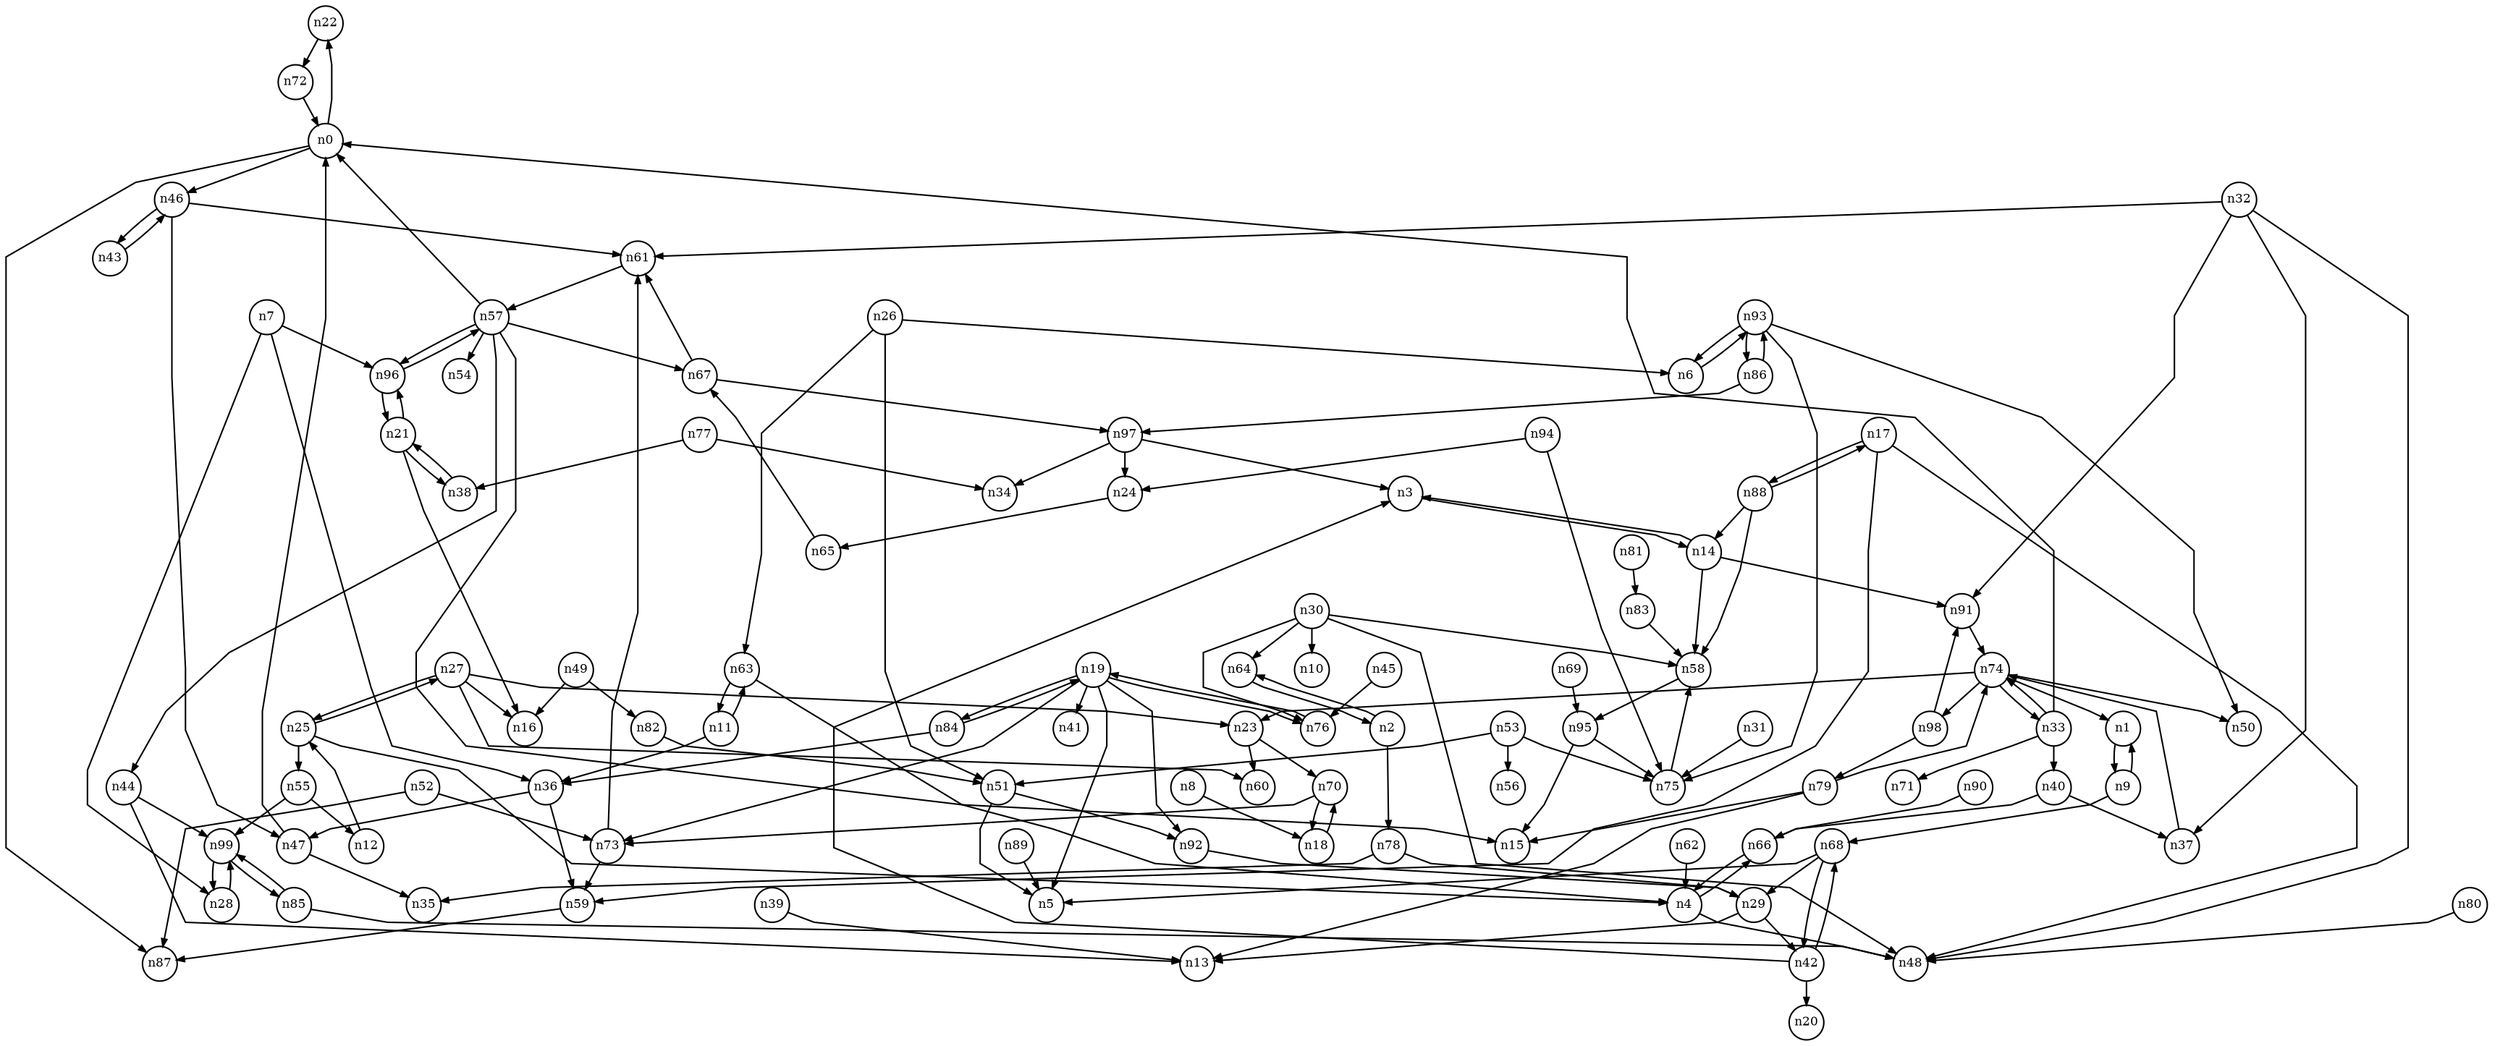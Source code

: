 digraph G{
splines=polyline;
ranksep=0.22;
nodesep=0.22;
nodesize=0.32;
fontsize=8
edge [arrowsize=0.5]
node [fontsize=8 shape=circle width=0.32 fixedsize=shape];

n22 -> n72
n0 -> n22
n0 -> n46
n0 -> n87
n46 -> n43
n46 -> n47
n46 -> n61
n64 -> n2
n2 -> n64
n2 -> n78
n78 -> n29
n78 -> n35
n4 -> n48
n4 -> n66
n66 -> n4
n28 -> n99
n7 -> n28
n7 -> n36
n7 -> n96
n36 -> n47
n36 -> n59
n96 -> n21
n96 -> n57
n18 -> n70
n8 -> n18
n1 -> n9
n9 -> n1
n9 -> n68
n68 -> n5
n68 -> n29
n68 -> n42
n11 -> n36
n11 -> n63
n63 -> n4
n63 -> n11
n25 -> n4
n25 -> n55
n25 -> n27
n12 -> n25
n3 -> n14
n14 -> n3
n14 -> n58
n14 -> n91
n58 -> n95
n91 -> n74
n17 -> n48
n17 -> n59
n17 -> n88
n59 -> n87
n19 -> n5
n19 -> n41
n19 -> n73
n19 -> n76
n19 -> n84
n19 -> n92
n73 -> n59
n73 -> n61
n76 -> n19
n84 -> n36
n84 -> n19
n92 -> n29
n21 -> n16
n21 -> n38
n21 -> n96
n38 -> n21
n23 -> n60
n23 -> n70
n70 -> n18
n70 -> n73
n65 -> n67
n24 -> n65
n55 -> n99
n55 -> n12
n6 -> n93
n26 -> n6
n26 -> n51
n26 -> n63
n51 -> n5
n51 -> n92
n27 -> n16
n27 -> n23
n27 -> n25
n27 -> n60
n29 -> n13
n29 -> n42
n30 -> n10
n30 -> n48
n30 -> n58
n30 -> n64
n30 -> n76
n75 -> n58
n31 -> n75
n37 -> n74
n32 -> n37
n32 -> n48
n32 -> n61
n32 -> n91
n61 -> n57
n33 -> n0
n33 -> n40
n33 -> n71
n33 -> n74
n40 -> n37
n40 -> n66
n47 -> n35
n47 -> n0
n39 -> n13
n42 -> n3
n42 -> n20
n42 -> n68
n44 -> n13
n44 -> n99
n99 -> n28
n99 -> n85
n45 -> n76
n43 -> n46
n49 -> n16
n49 -> n82
n82 -> n51
n52 -> n73
n52 -> n87
n53 -> n51
n53 -> n56
n53 -> n75
n57 -> n0
n57 -> n15
n57 -> n44
n57 -> n54
n57 -> n67
n57 -> n96
n67 -> n61
n67 -> n97
n62 -> n4
n97 -> n3
n97 -> n34
n97 -> n24
n95 -> n15
n95 -> n75
n69 -> n95
n72 -> n0
n74 -> n1
n74 -> n23
n74 -> n33
n74 -> n50
n74 -> n98
n98 -> n79
n98 -> n91
n77 -> n34
n77 -> n38
n79 -> n13
n79 -> n15
n79 -> n74
n80 -> n48
n83 -> n58
n81 -> n83
n85 -> n48
n85 -> n99
n86 -> n97
n86 -> n93
n88 -> n14
n88 -> n17
n88 -> n58
n89 -> n5
n90 -> n66
n93 -> n6
n93 -> n50
n93 -> n75
n93 -> n86
n94 -> n24
n94 -> n75
}
